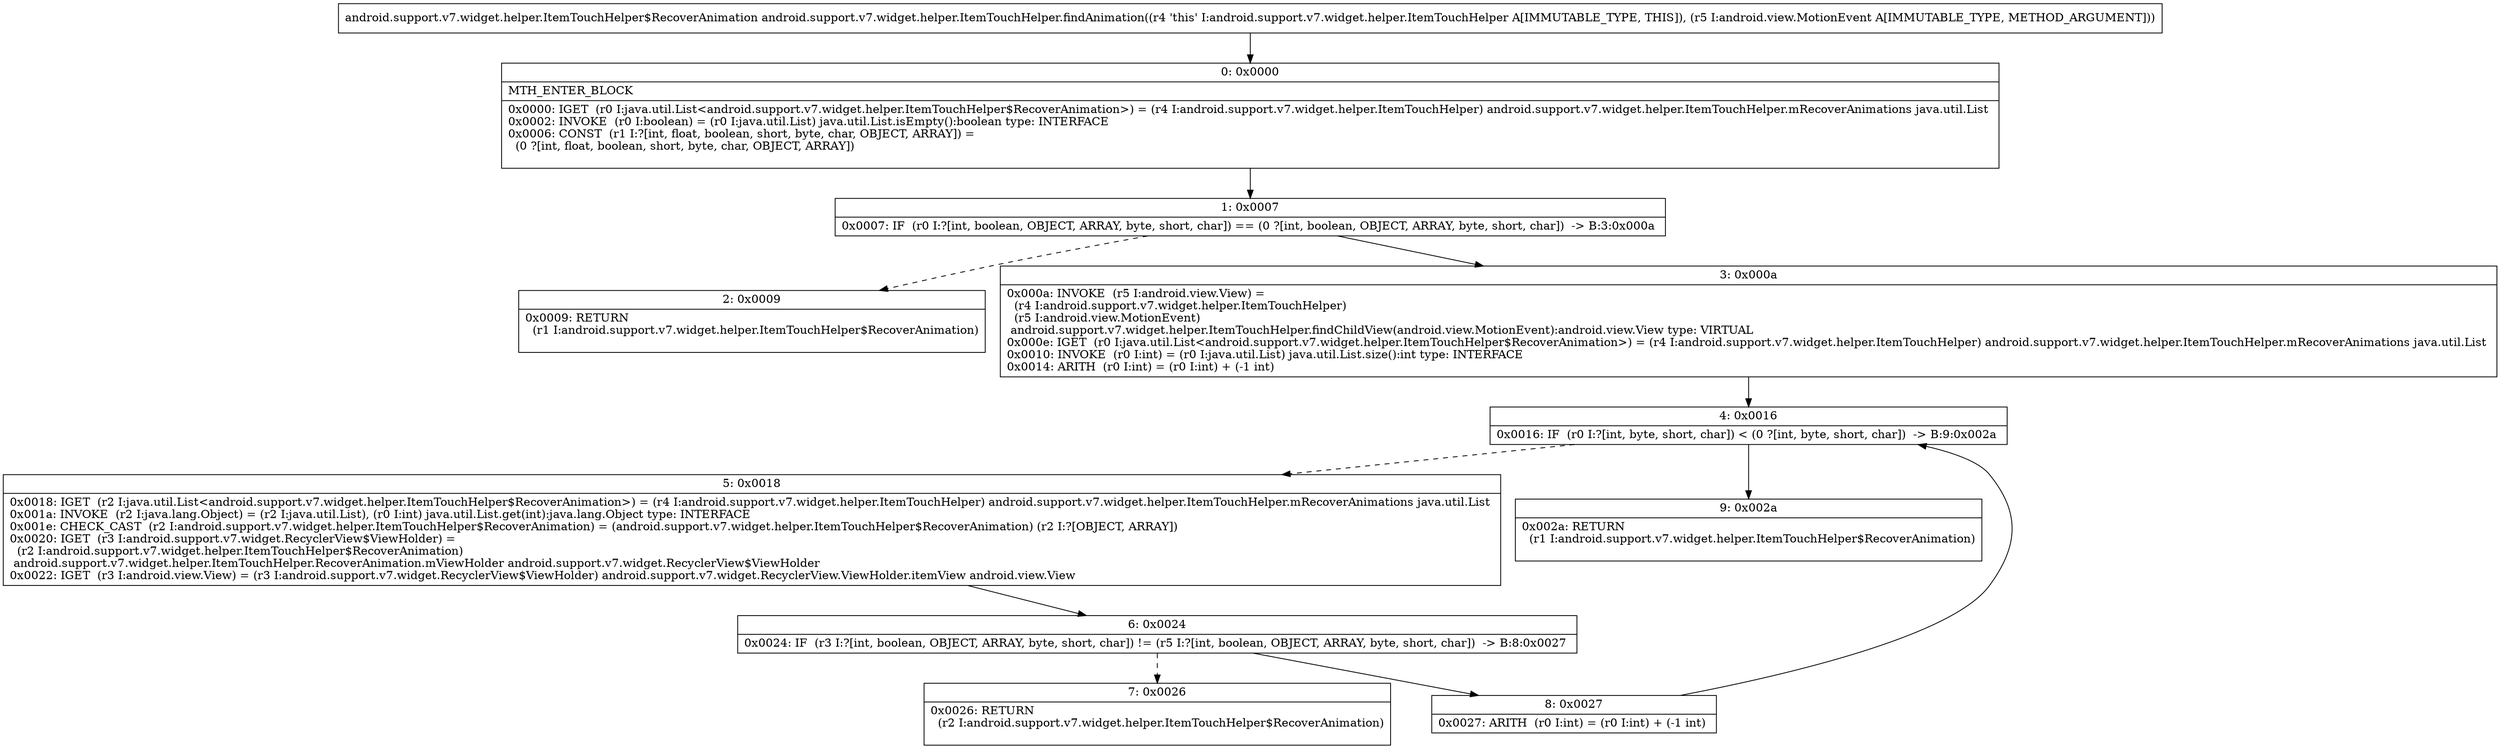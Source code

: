 digraph "CFG forandroid.support.v7.widget.helper.ItemTouchHelper.findAnimation(Landroid\/view\/MotionEvent;)Landroid\/support\/v7\/widget\/helper\/ItemTouchHelper$RecoverAnimation;" {
Node_0 [shape=record,label="{0\:\ 0x0000|MTH_ENTER_BLOCK\l|0x0000: IGET  (r0 I:java.util.List\<android.support.v7.widget.helper.ItemTouchHelper$RecoverAnimation\>) = (r4 I:android.support.v7.widget.helper.ItemTouchHelper) android.support.v7.widget.helper.ItemTouchHelper.mRecoverAnimations java.util.List \l0x0002: INVOKE  (r0 I:boolean) = (r0 I:java.util.List) java.util.List.isEmpty():boolean type: INTERFACE \l0x0006: CONST  (r1 I:?[int, float, boolean, short, byte, char, OBJECT, ARRAY]) = \l  (0 ?[int, float, boolean, short, byte, char, OBJECT, ARRAY])\l \l}"];
Node_1 [shape=record,label="{1\:\ 0x0007|0x0007: IF  (r0 I:?[int, boolean, OBJECT, ARRAY, byte, short, char]) == (0 ?[int, boolean, OBJECT, ARRAY, byte, short, char])  \-\> B:3:0x000a \l}"];
Node_2 [shape=record,label="{2\:\ 0x0009|0x0009: RETURN  \l  (r1 I:android.support.v7.widget.helper.ItemTouchHelper$RecoverAnimation)\l \l}"];
Node_3 [shape=record,label="{3\:\ 0x000a|0x000a: INVOKE  (r5 I:android.view.View) = \l  (r4 I:android.support.v7.widget.helper.ItemTouchHelper)\l  (r5 I:android.view.MotionEvent)\l android.support.v7.widget.helper.ItemTouchHelper.findChildView(android.view.MotionEvent):android.view.View type: VIRTUAL \l0x000e: IGET  (r0 I:java.util.List\<android.support.v7.widget.helper.ItemTouchHelper$RecoverAnimation\>) = (r4 I:android.support.v7.widget.helper.ItemTouchHelper) android.support.v7.widget.helper.ItemTouchHelper.mRecoverAnimations java.util.List \l0x0010: INVOKE  (r0 I:int) = (r0 I:java.util.List) java.util.List.size():int type: INTERFACE \l0x0014: ARITH  (r0 I:int) = (r0 I:int) + (\-1 int) \l}"];
Node_4 [shape=record,label="{4\:\ 0x0016|0x0016: IF  (r0 I:?[int, byte, short, char]) \< (0 ?[int, byte, short, char])  \-\> B:9:0x002a \l}"];
Node_5 [shape=record,label="{5\:\ 0x0018|0x0018: IGET  (r2 I:java.util.List\<android.support.v7.widget.helper.ItemTouchHelper$RecoverAnimation\>) = (r4 I:android.support.v7.widget.helper.ItemTouchHelper) android.support.v7.widget.helper.ItemTouchHelper.mRecoverAnimations java.util.List \l0x001a: INVOKE  (r2 I:java.lang.Object) = (r2 I:java.util.List), (r0 I:int) java.util.List.get(int):java.lang.Object type: INTERFACE \l0x001e: CHECK_CAST  (r2 I:android.support.v7.widget.helper.ItemTouchHelper$RecoverAnimation) = (android.support.v7.widget.helper.ItemTouchHelper$RecoverAnimation) (r2 I:?[OBJECT, ARRAY]) \l0x0020: IGET  (r3 I:android.support.v7.widget.RecyclerView$ViewHolder) = \l  (r2 I:android.support.v7.widget.helper.ItemTouchHelper$RecoverAnimation)\l android.support.v7.widget.helper.ItemTouchHelper.RecoverAnimation.mViewHolder android.support.v7.widget.RecyclerView$ViewHolder \l0x0022: IGET  (r3 I:android.view.View) = (r3 I:android.support.v7.widget.RecyclerView$ViewHolder) android.support.v7.widget.RecyclerView.ViewHolder.itemView android.view.View \l}"];
Node_6 [shape=record,label="{6\:\ 0x0024|0x0024: IF  (r3 I:?[int, boolean, OBJECT, ARRAY, byte, short, char]) != (r5 I:?[int, boolean, OBJECT, ARRAY, byte, short, char])  \-\> B:8:0x0027 \l}"];
Node_7 [shape=record,label="{7\:\ 0x0026|0x0026: RETURN  \l  (r2 I:android.support.v7.widget.helper.ItemTouchHelper$RecoverAnimation)\l \l}"];
Node_8 [shape=record,label="{8\:\ 0x0027|0x0027: ARITH  (r0 I:int) = (r0 I:int) + (\-1 int) \l}"];
Node_9 [shape=record,label="{9\:\ 0x002a|0x002a: RETURN  \l  (r1 I:android.support.v7.widget.helper.ItemTouchHelper$RecoverAnimation)\l \l}"];
MethodNode[shape=record,label="{android.support.v7.widget.helper.ItemTouchHelper$RecoverAnimation android.support.v7.widget.helper.ItemTouchHelper.findAnimation((r4 'this' I:android.support.v7.widget.helper.ItemTouchHelper A[IMMUTABLE_TYPE, THIS]), (r5 I:android.view.MotionEvent A[IMMUTABLE_TYPE, METHOD_ARGUMENT])) }"];
MethodNode -> Node_0;
Node_0 -> Node_1;
Node_1 -> Node_2[style=dashed];
Node_1 -> Node_3;
Node_3 -> Node_4;
Node_4 -> Node_5[style=dashed];
Node_4 -> Node_9;
Node_5 -> Node_6;
Node_6 -> Node_7[style=dashed];
Node_6 -> Node_8;
Node_8 -> Node_4;
}

